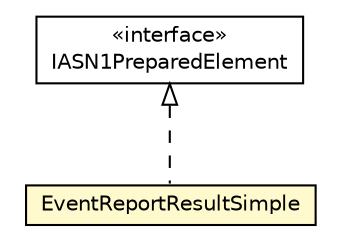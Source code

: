 #!/usr/local/bin/dot
#
# Class diagram 
# Generated by UMLGraph version R5_6-24-gf6e263 (http://www.umlgraph.org/)
#

digraph G {
	edge [fontname="Helvetica",fontsize=10,labelfontname="Helvetica",labelfontsize=10];
	node [fontname="Helvetica",fontsize=10,shape=plaintext];
	nodesep=0.25;
	ranksep=0.5;
	// org.universAAL.lddi.lib.ieeex73std.org.bn.coders.IASN1PreparedElement
	c3891743 [label=<<table title="org.universAAL.lddi.lib.ieeex73std.org.bn.coders.IASN1PreparedElement" border="0" cellborder="1" cellspacing="0" cellpadding="2" port="p" href="../../org/bn/coders/IASN1PreparedElement.html">
		<tr><td><table border="0" cellspacing="0" cellpadding="1">
<tr><td align="center" balign="center"> &#171;interface&#187; </td></tr>
<tr><td align="center" balign="center"> IASN1PreparedElement </td></tr>
		</table></td></tr>
		</table>>, URL="../../org/bn/coders/IASN1PreparedElement.html", fontname="Helvetica", fontcolor="black", fontsize=10.0];
	// org.universAAL.lddi.lib.ieeex73std.x73.p20601.EventReportResultSimple
	c3891955 [label=<<table title="org.universAAL.lddi.lib.ieeex73std.x73.p20601.EventReportResultSimple" border="0" cellborder="1" cellspacing="0" cellpadding="2" port="p" bgcolor="lemonChiffon" href="./EventReportResultSimple.html">
		<tr><td><table border="0" cellspacing="0" cellpadding="1">
<tr><td align="center" balign="center"> EventReportResultSimple </td></tr>
		</table></td></tr>
		</table>>, URL="./EventReportResultSimple.html", fontname="Helvetica", fontcolor="black", fontsize=10.0];
	//org.universAAL.lddi.lib.ieeex73std.x73.p20601.EventReportResultSimple implements org.universAAL.lddi.lib.ieeex73std.org.bn.coders.IASN1PreparedElement
	c3891743:p -> c3891955:p [dir=back,arrowtail=empty,style=dashed];
}

